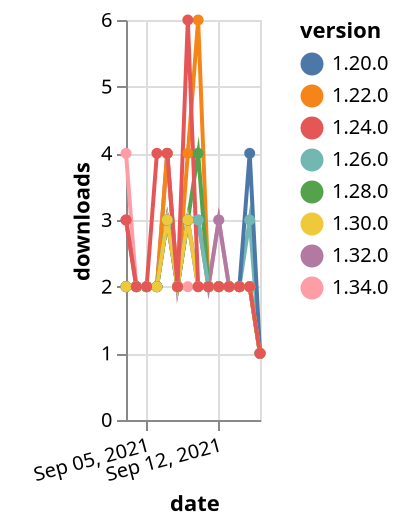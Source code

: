 {"$schema": "https://vega.github.io/schema/vega-lite/v5.json", "description": "A simple bar chart with embedded data.", "data": {"values": [{"date": "2021-09-03", "total": 221, "delta": 4, "version": "1.34.0"}, {"date": "2021-09-04", "total": 223, "delta": 2, "version": "1.34.0"}, {"date": "2021-09-05", "total": 225, "delta": 2, "version": "1.34.0"}, {"date": "2021-09-06", "total": 227, "delta": 2, "version": "1.34.0"}, {"date": "2021-09-07", "total": 230, "delta": 3, "version": "1.34.0"}, {"date": "2021-09-08", "total": 232, "delta": 2, "version": "1.34.0"}, {"date": "2021-09-09", "total": 234, "delta": 2, "version": "1.34.0"}, {"date": "2021-09-10", "total": 236, "delta": 2, "version": "1.34.0"}, {"date": "2021-09-11", "total": 238, "delta": 2, "version": "1.34.0"}, {"date": "2021-09-12", "total": 241, "delta": 3, "version": "1.34.0"}, {"date": "2021-09-13", "total": 243, "delta": 2, "version": "1.34.0"}, {"date": "2021-09-14", "total": 245, "delta": 2, "version": "1.34.0"}, {"date": "2021-09-15", "total": 247, "delta": 2, "version": "1.34.0"}, {"date": "2021-09-16", "total": 248, "delta": 1, "version": "1.34.0"}, {"date": "2021-09-03", "total": 716, "delta": 3, "version": "1.32.0"}, {"date": "2021-09-04", "total": 718, "delta": 2, "version": "1.32.0"}, {"date": "2021-09-05", "total": 720, "delta": 2, "version": "1.32.0"}, {"date": "2021-09-06", "total": 722, "delta": 2, "version": "1.32.0"}, {"date": "2021-09-07", "total": 726, "delta": 4, "version": "1.32.0"}, {"date": "2021-09-08", "total": 728, "delta": 2, "version": "1.32.0"}, {"date": "2021-09-09", "total": 731, "delta": 3, "version": "1.32.0"}, {"date": "2021-09-10", "total": 734, "delta": 3, "version": "1.32.0"}, {"date": "2021-09-11", "total": 736, "delta": 2, "version": "1.32.0"}, {"date": "2021-09-12", "total": 739, "delta": 3, "version": "1.32.0"}, {"date": "2021-09-13", "total": 741, "delta": 2, "version": "1.32.0"}, {"date": "2021-09-14", "total": 743, "delta": 2, "version": "1.32.0"}, {"date": "2021-09-15", "total": 745, "delta": 2, "version": "1.32.0"}, {"date": "2021-09-16", "total": 746, "delta": 1, "version": "1.32.0"}, {"date": "2021-09-03", "total": 2542, "delta": 2, "version": "1.22.0"}, {"date": "2021-09-04", "total": 2544, "delta": 2, "version": "1.22.0"}, {"date": "2021-09-05", "total": 2546, "delta": 2, "version": "1.22.0"}, {"date": "2021-09-06", "total": 2548, "delta": 2, "version": "1.22.0"}, {"date": "2021-09-07", "total": 2552, "delta": 4, "version": "1.22.0"}, {"date": "2021-09-08", "total": 2554, "delta": 2, "version": "1.22.0"}, {"date": "2021-09-09", "total": 2558, "delta": 4, "version": "1.22.0"}, {"date": "2021-09-10", "total": 2564, "delta": 6, "version": "1.22.0"}, {"date": "2021-09-11", "total": 2566, "delta": 2, "version": "1.22.0"}, {"date": "2021-09-12", "total": 2568, "delta": 2, "version": "1.22.0"}, {"date": "2021-09-13", "total": 2570, "delta": 2, "version": "1.22.0"}, {"date": "2021-09-14", "total": 2572, "delta": 2, "version": "1.22.0"}, {"date": "2021-09-15", "total": 2574, "delta": 2, "version": "1.22.0"}, {"date": "2021-09-16", "total": 2575, "delta": 1, "version": "1.22.0"}, {"date": "2021-09-03", "total": 1482, "delta": 2, "version": "1.28.0"}, {"date": "2021-09-04", "total": 1484, "delta": 2, "version": "1.28.0"}, {"date": "2021-09-05", "total": 1486, "delta": 2, "version": "1.28.0"}, {"date": "2021-09-06", "total": 1488, "delta": 2, "version": "1.28.0"}, {"date": "2021-09-07", "total": 1491, "delta": 3, "version": "1.28.0"}, {"date": "2021-09-08", "total": 1493, "delta": 2, "version": "1.28.0"}, {"date": "2021-09-09", "total": 1496, "delta": 3, "version": "1.28.0"}, {"date": "2021-09-10", "total": 1500, "delta": 4, "version": "1.28.0"}, {"date": "2021-09-11", "total": 1502, "delta": 2, "version": "1.28.0"}, {"date": "2021-09-12", "total": 1504, "delta": 2, "version": "1.28.0"}, {"date": "2021-09-13", "total": 1506, "delta": 2, "version": "1.28.0"}, {"date": "2021-09-14", "total": 1508, "delta": 2, "version": "1.28.0"}, {"date": "2021-09-15", "total": 1510, "delta": 2, "version": "1.28.0"}, {"date": "2021-09-16", "total": 1511, "delta": 1, "version": "1.28.0"}, {"date": "2021-09-03", "total": 1671, "delta": 2, "version": "1.26.0"}, {"date": "2021-09-04", "total": 1673, "delta": 2, "version": "1.26.0"}, {"date": "2021-09-05", "total": 1675, "delta": 2, "version": "1.26.0"}, {"date": "2021-09-06", "total": 1677, "delta": 2, "version": "1.26.0"}, {"date": "2021-09-07", "total": 1680, "delta": 3, "version": "1.26.0"}, {"date": "2021-09-08", "total": 1682, "delta": 2, "version": "1.26.0"}, {"date": "2021-09-09", "total": 1685, "delta": 3, "version": "1.26.0"}, {"date": "2021-09-10", "total": 1688, "delta": 3, "version": "1.26.0"}, {"date": "2021-09-11", "total": 1690, "delta": 2, "version": "1.26.0"}, {"date": "2021-09-12", "total": 1692, "delta": 2, "version": "1.26.0"}, {"date": "2021-09-13", "total": 1694, "delta": 2, "version": "1.26.0"}, {"date": "2021-09-14", "total": 1696, "delta": 2, "version": "1.26.0"}, {"date": "2021-09-15", "total": 1699, "delta": 3, "version": "1.26.0"}, {"date": "2021-09-16", "total": 1700, "delta": 1, "version": "1.26.0"}, {"date": "2021-09-03", "total": 2401, "delta": 2, "version": "1.20.0"}, {"date": "2021-09-04", "total": 2403, "delta": 2, "version": "1.20.0"}, {"date": "2021-09-05", "total": 2405, "delta": 2, "version": "1.20.0"}, {"date": "2021-09-06", "total": 2407, "delta": 2, "version": "1.20.0"}, {"date": "2021-09-07", "total": 2410, "delta": 3, "version": "1.20.0"}, {"date": "2021-09-08", "total": 2412, "delta": 2, "version": "1.20.0"}, {"date": "2021-09-09", "total": 2415, "delta": 3, "version": "1.20.0"}, {"date": "2021-09-10", "total": 2417, "delta": 2, "version": "1.20.0"}, {"date": "2021-09-11", "total": 2419, "delta": 2, "version": "1.20.0"}, {"date": "2021-09-12", "total": 2421, "delta": 2, "version": "1.20.0"}, {"date": "2021-09-13", "total": 2423, "delta": 2, "version": "1.20.0"}, {"date": "2021-09-14", "total": 2425, "delta": 2, "version": "1.20.0"}, {"date": "2021-09-15", "total": 2429, "delta": 4, "version": "1.20.0"}, {"date": "2021-09-16", "total": 2430, "delta": 1, "version": "1.20.0"}, {"date": "2021-09-03", "total": 1031, "delta": 2, "version": "1.30.0"}, {"date": "2021-09-04", "total": 1033, "delta": 2, "version": "1.30.0"}, {"date": "2021-09-05", "total": 1035, "delta": 2, "version": "1.30.0"}, {"date": "2021-09-06", "total": 1037, "delta": 2, "version": "1.30.0"}, {"date": "2021-09-07", "total": 1040, "delta": 3, "version": "1.30.0"}, {"date": "2021-09-08", "total": 1042, "delta": 2, "version": "1.30.0"}, {"date": "2021-09-09", "total": 1045, "delta": 3, "version": "1.30.0"}, {"date": "2021-09-10", "total": 1047, "delta": 2, "version": "1.30.0"}, {"date": "2021-09-11", "total": 1049, "delta": 2, "version": "1.30.0"}, {"date": "2021-09-12", "total": 1051, "delta": 2, "version": "1.30.0"}, {"date": "2021-09-13", "total": 1053, "delta": 2, "version": "1.30.0"}, {"date": "2021-09-14", "total": 1055, "delta": 2, "version": "1.30.0"}, {"date": "2021-09-15", "total": 1057, "delta": 2, "version": "1.30.0"}, {"date": "2021-09-16", "total": 1058, "delta": 1, "version": "1.30.0"}, {"date": "2021-09-03", "total": 2286, "delta": 3, "version": "1.24.0"}, {"date": "2021-09-04", "total": 2288, "delta": 2, "version": "1.24.0"}, {"date": "2021-09-05", "total": 2290, "delta": 2, "version": "1.24.0"}, {"date": "2021-09-06", "total": 2294, "delta": 4, "version": "1.24.0"}, {"date": "2021-09-07", "total": 2298, "delta": 4, "version": "1.24.0"}, {"date": "2021-09-08", "total": 2300, "delta": 2, "version": "1.24.0"}, {"date": "2021-09-09", "total": 2306, "delta": 6, "version": "1.24.0"}, {"date": "2021-09-10", "total": 2308, "delta": 2, "version": "1.24.0"}, {"date": "2021-09-11", "total": 2310, "delta": 2, "version": "1.24.0"}, {"date": "2021-09-12", "total": 2312, "delta": 2, "version": "1.24.0"}, {"date": "2021-09-13", "total": 2314, "delta": 2, "version": "1.24.0"}, {"date": "2021-09-14", "total": 2316, "delta": 2, "version": "1.24.0"}, {"date": "2021-09-15", "total": 2318, "delta": 2, "version": "1.24.0"}, {"date": "2021-09-16", "total": 2319, "delta": 1, "version": "1.24.0"}]}, "width": "container", "mark": {"type": "line", "point": {"filled": true}}, "encoding": {"x": {"field": "date", "type": "temporal", "timeUnit": "yearmonthdate", "title": "date", "axis": {"labelAngle": -15}}, "y": {"field": "delta", "type": "quantitative", "title": "downloads"}, "color": {"field": "version", "type": "nominal"}, "tooltip": {"field": "delta"}}}